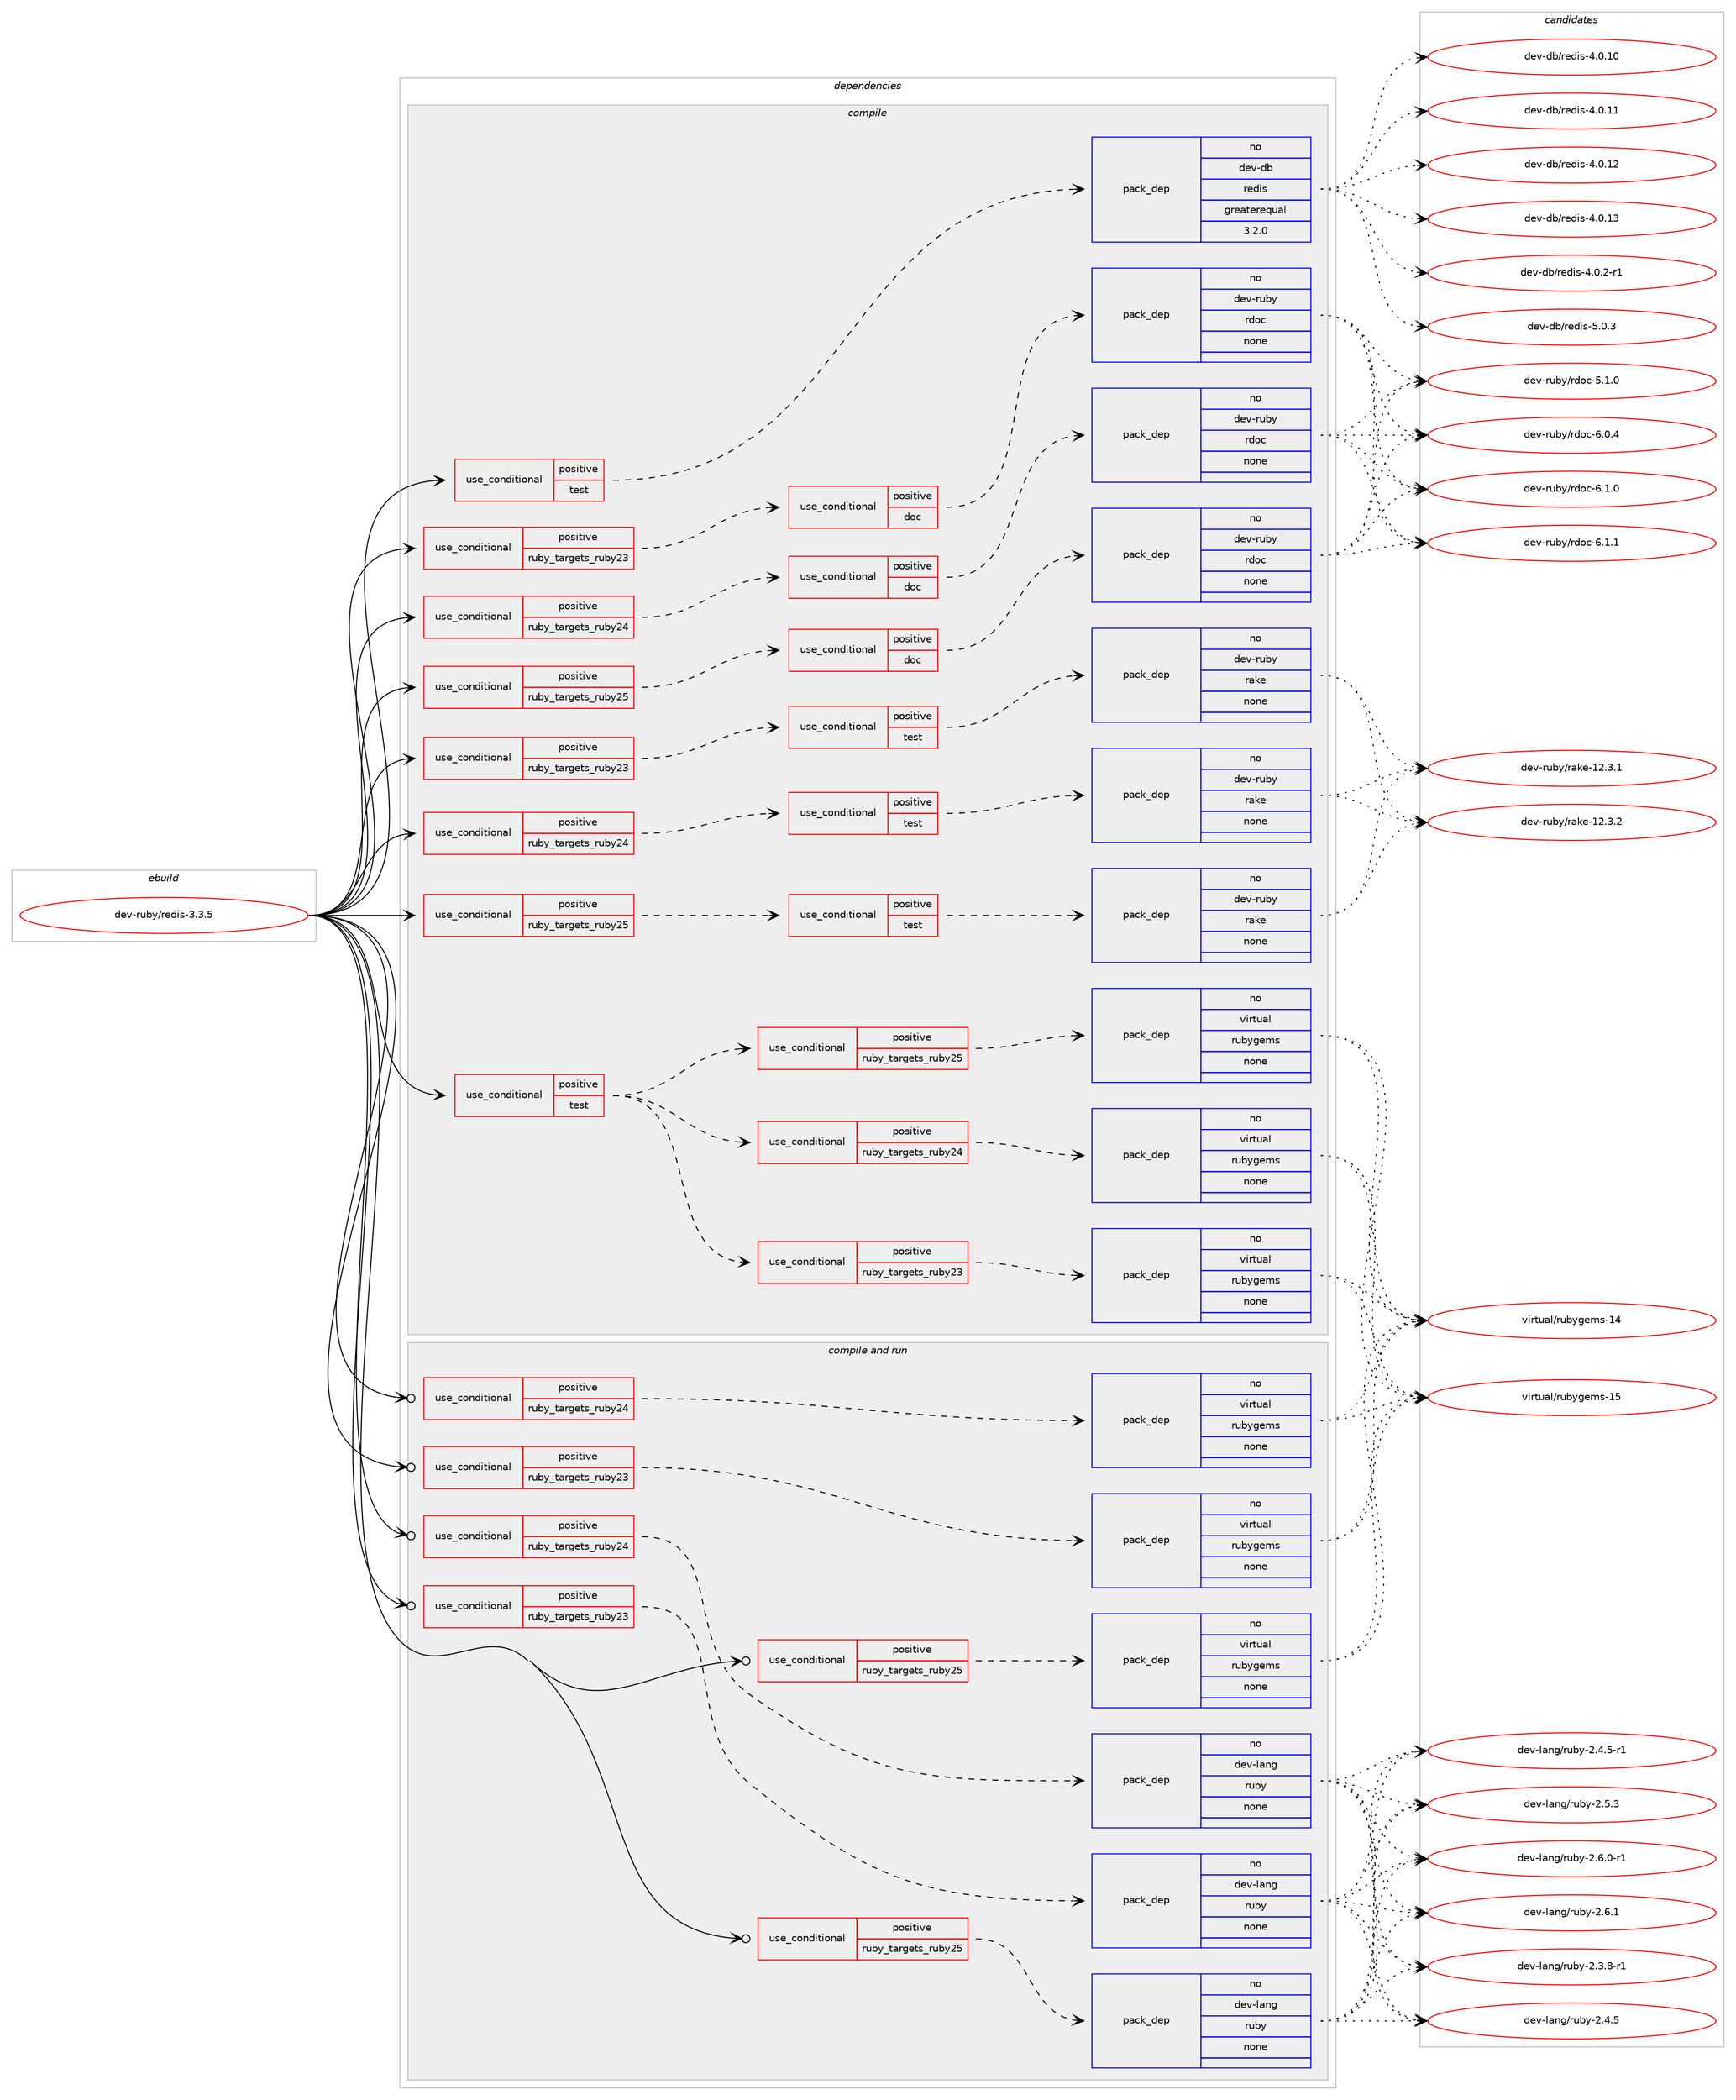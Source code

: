 digraph prolog {

# *************
# Graph options
# *************

newrank=true;
concentrate=true;
compound=true;
graph [rankdir=LR,fontname=Helvetica,fontsize=10,ranksep=1.5];#, ranksep=2.5, nodesep=0.2];
edge  [arrowhead=vee];
node  [fontname=Helvetica,fontsize=10];

# **********
# The ebuild
# **********

subgraph cluster_leftcol {
color=gray;
rank=same;
label=<<i>ebuild</i>>;
id [label="dev-ruby/redis-3.3.5", color=red, width=4, href="../dev-ruby/redis-3.3.5.svg"];
}

# ****************
# The dependencies
# ****************

subgraph cluster_midcol {
color=gray;
label=<<i>dependencies</i>>;
subgraph cluster_compile {
fillcolor="#eeeeee";
style=filled;
label=<<i>compile</i>>;
subgraph cond412384 {
dependency1517363 [label=<<TABLE BORDER="0" CELLBORDER="1" CELLSPACING="0" CELLPADDING="4"><TR><TD ROWSPAN="3" CELLPADDING="10">use_conditional</TD></TR><TR><TD>positive</TD></TR><TR><TD>ruby_targets_ruby23</TD></TR></TABLE>>, shape=none, color=red];
subgraph cond412385 {
dependency1517364 [label=<<TABLE BORDER="0" CELLBORDER="1" CELLSPACING="0" CELLPADDING="4"><TR><TD ROWSPAN="3" CELLPADDING="10">use_conditional</TD></TR><TR><TD>positive</TD></TR><TR><TD>doc</TD></TR></TABLE>>, shape=none, color=red];
subgraph pack1081473 {
dependency1517365 [label=<<TABLE BORDER="0" CELLBORDER="1" CELLSPACING="0" CELLPADDING="4" WIDTH="220"><TR><TD ROWSPAN="6" CELLPADDING="30">pack_dep</TD></TR><TR><TD WIDTH="110">no</TD></TR><TR><TD>dev-ruby</TD></TR><TR><TD>rdoc</TD></TR><TR><TD>none</TD></TR><TR><TD></TD></TR></TABLE>>, shape=none, color=blue];
}
dependency1517364:e -> dependency1517365:w [weight=20,style="dashed",arrowhead="vee"];
}
dependency1517363:e -> dependency1517364:w [weight=20,style="dashed",arrowhead="vee"];
}
id:e -> dependency1517363:w [weight=20,style="solid",arrowhead="vee"];
subgraph cond412386 {
dependency1517366 [label=<<TABLE BORDER="0" CELLBORDER="1" CELLSPACING="0" CELLPADDING="4"><TR><TD ROWSPAN="3" CELLPADDING="10">use_conditional</TD></TR><TR><TD>positive</TD></TR><TR><TD>ruby_targets_ruby23</TD></TR></TABLE>>, shape=none, color=red];
subgraph cond412387 {
dependency1517367 [label=<<TABLE BORDER="0" CELLBORDER="1" CELLSPACING="0" CELLPADDING="4"><TR><TD ROWSPAN="3" CELLPADDING="10">use_conditional</TD></TR><TR><TD>positive</TD></TR><TR><TD>test</TD></TR></TABLE>>, shape=none, color=red];
subgraph pack1081474 {
dependency1517368 [label=<<TABLE BORDER="0" CELLBORDER="1" CELLSPACING="0" CELLPADDING="4" WIDTH="220"><TR><TD ROWSPAN="6" CELLPADDING="30">pack_dep</TD></TR><TR><TD WIDTH="110">no</TD></TR><TR><TD>dev-ruby</TD></TR><TR><TD>rake</TD></TR><TR><TD>none</TD></TR><TR><TD></TD></TR></TABLE>>, shape=none, color=blue];
}
dependency1517367:e -> dependency1517368:w [weight=20,style="dashed",arrowhead="vee"];
}
dependency1517366:e -> dependency1517367:w [weight=20,style="dashed",arrowhead="vee"];
}
id:e -> dependency1517366:w [weight=20,style="solid",arrowhead="vee"];
subgraph cond412388 {
dependency1517369 [label=<<TABLE BORDER="0" CELLBORDER="1" CELLSPACING="0" CELLPADDING="4"><TR><TD ROWSPAN="3" CELLPADDING="10">use_conditional</TD></TR><TR><TD>positive</TD></TR><TR><TD>ruby_targets_ruby24</TD></TR></TABLE>>, shape=none, color=red];
subgraph cond412389 {
dependency1517370 [label=<<TABLE BORDER="0" CELLBORDER="1" CELLSPACING="0" CELLPADDING="4"><TR><TD ROWSPAN="3" CELLPADDING="10">use_conditional</TD></TR><TR><TD>positive</TD></TR><TR><TD>doc</TD></TR></TABLE>>, shape=none, color=red];
subgraph pack1081475 {
dependency1517371 [label=<<TABLE BORDER="0" CELLBORDER="1" CELLSPACING="0" CELLPADDING="4" WIDTH="220"><TR><TD ROWSPAN="6" CELLPADDING="30">pack_dep</TD></TR><TR><TD WIDTH="110">no</TD></TR><TR><TD>dev-ruby</TD></TR><TR><TD>rdoc</TD></TR><TR><TD>none</TD></TR><TR><TD></TD></TR></TABLE>>, shape=none, color=blue];
}
dependency1517370:e -> dependency1517371:w [weight=20,style="dashed",arrowhead="vee"];
}
dependency1517369:e -> dependency1517370:w [weight=20,style="dashed",arrowhead="vee"];
}
id:e -> dependency1517369:w [weight=20,style="solid",arrowhead="vee"];
subgraph cond412390 {
dependency1517372 [label=<<TABLE BORDER="0" CELLBORDER="1" CELLSPACING="0" CELLPADDING="4"><TR><TD ROWSPAN="3" CELLPADDING="10">use_conditional</TD></TR><TR><TD>positive</TD></TR><TR><TD>ruby_targets_ruby24</TD></TR></TABLE>>, shape=none, color=red];
subgraph cond412391 {
dependency1517373 [label=<<TABLE BORDER="0" CELLBORDER="1" CELLSPACING="0" CELLPADDING="4"><TR><TD ROWSPAN="3" CELLPADDING="10">use_conditional</TD></TR><TR><TD>positive</TD></TR><TR><TD>test</TD></TR></TABLE>>, shape=none, color=red];
subgraph pack1081476 {
dependency1517374 [label=<<TABLE BORDER="0" CELLBORDER="1" CELLSPACING="0" CELLPADDING="4" WIDTH="220"><TR><TD ROWSPAN="6" CELLPADDING="30">pack_dep</TD></TR><TR><TD WIDTH="110">no</TD></TR><TR><TD>dev-ruby</TD></TR><TR><TD>rake</TD></TR><TR><TD>none</TD></TR><TR><TD></TD></TR></TABLE>>, shape=none, color=blue];
}
dependency1517373:e -> dependency1517374:w [weight=20,style="dashed",arrowhead="vee"];
}
dependency1517372:e -> dependency1517373:w [weight=20,style="dashed",arrowhead="vee"];
}
id:e -> dependency1517372:w [weight=20,style="solid",arrowhead="vee"];
subgraph cond412392 {
dependency1517375 [label=<<TABLE BORDER="0" CELLBORDER="1" CELLSPACING="0" CELLPADDING="4"><TR><TD ROWSPAN="3" CELLPADDING="10">use_conditional</TD></TR><TR><TD>positive</TD></TR><TR><TD>ruby_targets_ruby25</TD></TR></TABLE>>, shape=none, color=red];
subgraph cond412393 {
dependency1517376 [label=<<TABLE BORDER="0" CELLBORDER="1" CELLSPACING="0" CELLPADDING="4"><TR><TD ROWSPAN="3" CELLPADDING="10">use_conditional</TD></TR><TR><TD>positive</TD></TR><TR><TD>doc</TD></TR></TABLE>>, shape=none, color=red];
subgraph pack1081477 {
dependency1517377 [label=<<TABLE BORDER="0" CELLBORDER="1" CELLSPACING="0" CELLPADDING="4" WIDTH="220"><TR><TD ROWSPAN="6" CELLPADDING="30">pack_dep</TD></TR><TR><TD WIDTH="110">no</TD></TR><TR><TD>dev-ruby</TD></TR><TR><TD>rdoc</TD></TR><TR><TD>none</TD></TR><TR><TD></TD></TR></TABLE>>, shape=none, color=blue];
}
dependency1517376:e -> dependency1517377:w [weight=20,style="dashed",arrowhead="vee"];
}
dependency1517375:e -> dependency1517376:w [weight=20,style="dashed",arrowhead="vee"];
}
id:e -> dependency1517375:w [weight=20,style="solid",arrowhead="vee"];
subgraph cond412394 {
dependency1517378 [label=<<TABLE BORDER="0" CELLBORDER="1" CELLSPACING="0" CELLPADDING="4"><TR><TD ROWSPAN="3" CELLPADDING="10">use_conditional</TD></TR><TR><TD>positive</TD></TR><TR><TD>ruby_targets_ruby25</TD></TR></TABLE>>, shape=none, color=red];
subgraph cond412395 {
dependency1517379 [label=<<TABLE BORDER="0" CELLBORDER="1" CELLSPACING="0" CELLPADDING="4"><TR><TD ROWSPAN="3" CELLPADDING="10">use_conditional</TD></TR><TR><TD>positive</TD></TR><TR><TD>test</TD></TR></TABLE>>, shape=none, color=red];
subgraph pack1081478 {
dependency1517380 [label=<<TABLE BORDER="0" CELLBORDER="1" CELLSPACING="0" CELLPADDING="4" WIDTH="220"><TR><TD ROWSPAN="6" CELLPADDING="30">pack_dep</TD></TR><TR><TD WIDTH="110">no</TD></TR><TR><TD>dev-ruby</TD></TR><TR><TD>rake</TD></TR><TR><TD>none</TD></TR><TR><TD></TD></TR></TABLE>>, shape=none, color=blue];
}
dependency1517379:e -> dependency1517380:w [weight=20,style="dashed",arrowhead="vee"];
}
dependency1517378:e -> dependency1517379:w [weight=20,style="dashed",arrowhead="vee"];
}
id:e -> dependency1517378:w [weight=20,style="solid",arrowhead="vee"];
subgraph cond412396 {
dependency1517381 [label=<<TABLE BORDER="0" CELLBORDER="1" CELLSPACING="0" CELLPADDING="4"><TR><TD ROWSPAN="3" CELLPADDING="10">use_conditional</TD></TR><TR><TD>positive</TD></TR><TR><TD>test</TD></TR></TABLE>>, shape=none, color=red];
subgraph cond412397 {
dependency1517382 [label=<<TABLE BORDER="0" CELLBORDER="1" CELLSPACING="0" CELLPADDING="4"><TR><TD ROWSPAN="3" CELLPADDING="10">use_conditional</TD></TR><TR><TD>positive</TD></TR><TR><TD>ruby_targets_ruby23</TD></TR></TABLE>>, shape=none, color=red];
subgraph pack1081479 {
dependency1517383 [label=<<TABLE BORDER="0" CELLBORDER="1" CELLSPACING="0" CELLPADDING="4" WIDTH="220"><TR><TD ROWSPAN="6" CELLPADDING="30">pack_dep</TD></TR><TR><TD WIDTH="110">no</TD></TR><TR><TD>virtual</TD></TR><TR><TD>rubygems</TD></TR><TR><TD>none</TD></TR><TR><TD></TD></TR></TABLE>>, shape=none, color=blue];
}
dependency1517382:e -> dependency1517383:w [weight=20,style="dashed",arrowhead="vee"];
}
dependency1517381:e -> dependency1517382:w [weight=20,style="dashed",arrowhead="vee"];
subgraph cond412398 {
dependency1517384 [label=<<TABLE BORDER="0" CELLBORDER="1" CELLSPACING="0" CELLPADDING="4"><TR><TD ROWSPAN="3" CELLPADDING="10">use_conditional</TD></TR><TR><TD>positive</TD></TR><TR><TD>ruby_targets_ruby24</TD></TR></TABLE>>, shape=none, color=red];
subgraph pack1081480 {
dependency1517385 [label=<<TABLE BORDER="0" CELLBORDER="1" CELLSPACING="0" CELLPADDING="4" WIDTH="220"><TR><TD ROWSPAN="6" CELLPADDING="30">pack_dep</TD></TR><TR><TD WIDTH="110">no</TD></TR><TR><TD>virtual</TD></TR><TR><TD>rubygems</TD></TR><TR><TD>none</TD></TR><TR><TD></TD></TR></TABLE>>, shape=none, color=blue];
}
dependency1517384:e -> dependency1517385:w [weight=20,style="dashed",arrowhead="vee"];
}
dependency1517381:e -> dependency1517384:w [weight=20,style="dashed",arrowhead="vee"];
subgraph cond412399 {
dependency1517386 [label=<<TABLE BORDER="0" CELLBORDER="1" CELLSPACING="0" CELLPADDING="4"><TR><TD ROWSPAN="3" CELLPADDING="10">use_conditional</TD></TR><TR><TD>positive</TD></TR><TR><TD>ruby_targets_ruby25</TD></TR></TABLE>>, shape=none, color=red];
subgraph pack1081481 {
dependency1517387 [label=<<TABLE BORDER="0" CELLBORDER="1" CELLSPACING="0" CELLPADDING="4" WIDTH="220"><TR><TD ROWSPAN="6" CELLPADDING="30">pack_dep</TD></TR><TR><TD WIDTH="110">no</TD></TR><TR><TD>virtual</TD></TR><TR><TD>rubygems</TD></TR><TR><TD>none</TD></TR><TR><TD></TD></TR></TABLE>>, shape=none, color=blue];
}
dependency1517386:e -> dependency1517387:w [weight=20,style="dashed",arrowhead="vee"];
}
dependency1517381:e -> dependency1517386:w [weight=20,style="dashed",arrowhead="vee"];
}
id:e -> dependency1517381:w [weight=20,style="solid",arrowhead="vee"];
subgraph cond412400 {
dependency1517388 [label=<<TABLE BORDER="0" CELLBORDER="1" CELLSPACING="0" CELLPADDING="4"><TR><TD ROWSPAN="3" CELLPADDING="10">use_conditional</TD></TR><TR><TD>positive</TD></TR><TR><TD>test</TD></TR></TABLE>>, shape=none, color=red];
subgraph pack1081482 {
dependency1517389 [label=<<TABLE BORDER="0" CELLBORDER="1" CELLSPACING="0" CELLPADDING="4" WIDTH="220"><TR><TD ROWSPAN="6" CELLPADDING="30">pack_dep</TD></TR><TR><TD WIDTH="110">no</TD></TR><TR><TD>dev-db</TD></TR><TR><TD>redis</TD></TR><TR><TD>greaterequal</TD></TR><TR><TD>3.2.0</TD></TR></TABLE>>, shape=none, color=blue];
}
dependency1517388:e -> dependency1517389:w [weight=20,style="dashed",arrowhead="vee"];
}
id:e -> dependency1517388:w [weight=20,style="solid",arrowhead="vee"];
}
subgraph cluster_compileandrun {
fillcolor="#eeeeee";
style=filled;
label=<<i>compile and run</i>>;
subgraph cond412401 {
dependency1517390 [label=<<TABLE BORDER="0" CELLBORDER="1" CELLSPACING="0" CELLPADDING="4"><TR><TD ROWSPAN="3" CELLPADDING="10">use_conditional</TD></TR><TR><TD>positive</TD></TR><TR><TD>ruby_targets_ruby23</TD></TR></TABLE>>, shape=none, color=red];
subgraph pack1081483 {
dependency1517391 [label=<<TABLE BORDER="0" CELLBORDER="1" CELLSPACING="0" CELLPADDING="4" WIDTH="220"><TR><TD ROWSPAN="6" CELLPADDING="30">pack_dep</TD></TR><TR><TD WIDTH="110">no</TD></TR><TR><TD>dev-lang</TD></TR><TR><TD>ruby</TD></TR><TR><TD>none</TD></TR><TR><TD></TD></TR></TABLE>>, shape=none, color=blue];
}
dependency1517390:e -> dependency1517391:w [weight=20,style="dashed",arrowhead="vee"];
}
id:e -> dependency1517390:w [weight=20,style="solid",arrowhead="odotvee"];
subgraph cond412402 {
dependency1517392 [label=<<TABLE BORDER="0" CELLBORDER="1" CELLSPACING="0" CELLPADDING="4"><TR><TD ROWSPAN="3" CELLPADDING="10">use_conditional</TD></TR><TR><TD>positive</TD></TR><TR><TD>ruby_targets_ruby23</TD></TR></TABLE>>, shape=none, color=red];
subgraph pack1081484 {
dependency1517393 [label=<<TABLE BORDER="0" CELLBORDER="1" CELLSPACING="0" CELLPADDING="4" WIDTH="220"><TR><TD ROWSPAN="6" CELLPADDING="30">pack_dep</TD></TR><TR><TD WIDTH="110">no</TD></TR><TR><TD>virtual</TD></TR><TR><TD>rubygems</TD></TR><TR><TD>none</TD></TR><TR><TD></TD></TR></TABLE>>, shape=none, color=blue];
}
dependency1517392:e -> dependency1517393:w [weight=20,style="dashed",arrowhead="vee"];
}
id:e -> dependency1517392:w [weight=20,style="solid",arrowhead="odotvee"];
subgraph cond412403 {
dependency1517394 [label=<<TABLE BORDER="0" CELLBORDER="1" CELLSPACING="0" CELLPADDING="4"><TR><TD ROWSPAN="3" CELLPADDING="10">use_conditional</TD></TR><TR><TD>positive</TD></TR><TR><TD>ruby_targets_ruby24</TD></TR></TABLE>>, shape=none, color=red];
subgraph pack1081485 {
dependency1517395 [label=<<TABLE BORDER="0" CELLBORDER="1" CELLSPACING="0" CELLPADDING="4" WIDTH="220"><TR><TD ROWSPAN="6" CELLPADDING="30">pack_dep</TD></TR><TR><TD WIDTH="110">no</TD></TR><TR><TD>dev-lang</TD></TR><TR><TD>ruby</TD></TR><TR><TD>none</TD></TR><TR><TD></TD></TR></TABLE>>, shape=none, color=blue];
}
dependency1517394:e -> dependency1517395:w [weight=20,style="dashed",arrowhead="vee"];
}
id:e -> dependency1517394:w [weight=20,style="solid",arrowhead="odotvee"];
subgraph cond412404 {
dependency1517396 [label=<<TABLE BORDER="0" CELLBORDER="1" CELLSPACING="0" CELLPADDING="4"><TR><TD ROWSPAN="3" CELLPADDING="10">use_conditional</TD></TR><TR><TD>positive</TD></TR><TR><TD>ruby_targets_ruby24</TD></TR></TABLE>>, shape=none, color=red];
subgraph pack1081486 {
dependency1517397 [label=<<TABLE BORDER="0" CELLBORDER="1" CELLSPACING="0" CELLPADDING="4" WIDTH="220"><TR><TD ROWSPAN="6" CELLPADDING="30">pack_dep</TD></TR><TR><TD WIDTH="110">no</TD></TR><TR><TD>virtual</TD></TR><TR><TD>rubygems</TD></TR><TR><TD>none</TD></TR><TR><TD></TD></TR></TABLE>>, shape=none, color=blue];
}
dependency1517396:e -> dependency1517397:w [weight=20,style="dashed",arrowhead="vee"];
}
id:e -> dependency1517396:w [weight=20,style="solid",arrowhead="odotvee"];
subgraph cond412405 {
dependency1517398 [label=<<TABLE BORDER="0" CELLBORDER="1" CELLSPACING="0" CELLPADDING="4"><TR><TD ROWSPAN="3" CELLPADDING="10">use_conditional</TD></TR><TR><TD>positive</TD></TR><TR><TD>ruby_targets_ruby25</TD></TR></TABLE>>, shape=none, color=red];
subgraph pack1081487 {
dependency1517399 [label=<<TABLE BORDER="0" CELLBORDER="1" CELLSPACING="0" CELLPADDING="4" WIDTH="220"><TR><TD ROWSPAN="6" CELLPADDING="30">pack_dep</TD></TR><TR><TD WIDTH="110">no</TD></TR><TR><TD>dev-lang</TD></TR><TR><TD>ruby</TD></TR><TR><TD>none</TD></TR><TR><TD></TD></TR></TABLE>>, shape=none, color=blue];
}
dependency1517398:e -> dependency1517399:w [weight=20,style="dashed",arrowhead="vee"];
}
id:e -> dependency1517398:w [weight=20,style="solid",arrowhead="odotvee"];
subgraph cond412406 {
dependency1517400 [label=<<TABLE BORDER="0" CELLBORDER="1" CELLSPACING="0" CELLPADDING="4"><TR><TD ROWSPAN="3" CELLPADDING="10">use_conditional</TD></TR><TR><TD>positive</TD></TR><TR><TD>ruby_targets_ruby25</TD></TR></TABLE>>, shape=none, color=red];
subgraph pack1081488 {
dependency1517401 [label=<<TABLE BORDER="0" CELLBORDER="1" CELLSPACING="0" CELLPADDING="4" WIDTH="220"><TR><TD ROWSPAN="6" CELLPADDING="30">pack_dep</TD></TR><TR><TD WIDTH="110">no</TD></TR><TR><TD>virtual</TD></TR><TR><TD>rubygems</TD></TR><TR><TD>none</TD></TR><TR><TD></TD></TR></TABLE>>, shape=none, color=blue];
}
dependency1517400:e -> dependency1517401:w [weight=20,style="dashed",arrowhead="vee"];
}
id:e -> dependency1517400:w [weight=20,style="solid",arrowhead="odotvee"];
}
subgraph cluster_run {
fillcolor="#eeeeee";
style=filled;
label=<<i>run</i>>;
}
}

# **************
# The candidates
# **************

subgraph cluster_choices {
rank=same;
color=gray;
label=<<i>candidates</i>>;

subgraph choice1081473 {
color=black;
nodesep=1;
choice10010111845114117981214711410011199455346494648 [label="dev-ruby/rdoc-5.1.0", color=red, width=4,href="../dev-ruby/rdoc-5.1.0.svg"];
choice10010111845114117981214711410011199455446484652 [label="dev-ruby/rdoc-6.0.4", color=red, width=4,href="../dev-ruby/rdoc-6.0.4.svg"];
choice10010111845114117981214711410011199455446494648 [label="dev-ruby/rdoc-6.1.0", color=red, width=4,href="../dev-ruby/rdoc-6.1.0.svg"];
choice10010111845114117981214711410011199455446494649 [label="dev-ruby/rdoc-6.1.1", color=red, width=4,href="../dev-ruby/rdoc-6.1.1.svg"];
dependency1517365:e -> choice10010111845114117981214711410011199455346494648:w [style=dotted,weight="100"];
dependency1517365:e -> choice10010111845114117981214711410011199455446484652:w [style=dotted,weight="100"];
dependency1517365:e -> choice10010111845114117981214711410011199455446494648:w [style=dotted,weight="100"];
dependency1517365:e -> choice10010111845114117981214711410011199455446494649:w [style=dotted,weight="100"];
}
subgraph choice1081474 {
color=black;
nodesep=1;
choice1001011184511411798121471149710710145495046514649 [label="dev-ruby/rake-12.3.1", color=red, width=4,href="../dev-ruby/rake-12.3.1.svg"];
choice1001011184511411798121471149710710145495046514650 [label="dev-ruby/rake-12.3.2", color=red, width=4,href="../dev-ruby/rake-12.3.2.svg"];
dependency1517368:e -> choice1001011184511411798121471149710710145495046514649:w [style=dotted,weight="100"];
dependency1517368:e -> choice1001011184511411798121471149710710145495046514650:w [style=dotted,weight="100"];
}
subgraph choice1081475 {
color=black;
nodesep=1;
choice10010111845114117981214711410011199455346494648 [label="dev-ruby/rdoc-5.1.0", color=red, width=4,href="../dev-ruby/rdoc-5.1.0.svg"];
choice10010111845114117981214711410011199455446484652 [label="dev-ruby/rdoc-6.0.4", color=red, width=4,href="../dev-ruby/rdoc-6.0.4.svg"];
choice10010111845114117981214711410011199455446494648 [label="dev-ruby/rdoc-6.1.0", color=red, width=4,href="../dev-ruby/rdoc-6.1.0.svg"];
choice10010111845114117981214711410011199455446494649 [label="dev-ruby/rdoc-6.1.1", color=red, width=4,href="../dev-ruby/rdoc-6.1.1.svg"];
dependency1517371:e -> choice10010111845114117981214711410011199455346494648:w [style=dotted,weight="100"];
dependency1517371:e -> choice10010111845114117981214711410011199455446484652:w [style=dotted,weight="100"];
dependency1517371:e -> choice10010111845114117981214711410011199455446494648:w [style=dotted,weight="100"];
dependency1517371:e -> choice10010111845114117981214711410011199455446494649:w [style=dotted,weight="100"];
}
subgraph choice1081476 {
color=black;
nodesep=1;
choice1001011184511411798121471149710710145495046514649 [label="dev-ruby/rake-12.3.1", color=red, width=4,href="../dev-ruby/rake-12.3.1.svg"];
choice1001011184511411798121471149710710145495046514650 [label="dev-ruby/rake-12.3.2", color=red, width=4,href="../dev-ruby/rake-12.3.2.svg"];
dependency1517374:e -> choice1001011184511411798121471149710710145495046514649:w [style=dotted,weight="100"];
dependency1517374:e -> choice1001011184511411798121471149710710145495046514650:w [style=dotted,weight="100"];
}
subgraph choice1081477 {
color=black;
nodesep=1;
choice10010111845114117981214711410011199455346494648 [label="dev-ruby/rdoc-5.1.0", color=red, width=4,href="../dev-ruby/rdoc-5.1.0.svg"];
choice10010111845114117981214711410011199455446484652 [label="dev-ruby/rdoc-6.0.4", color=red, width=4,href="../dev-ruby/rdoc-6.0.4.svg"];
choice10010111845114117981214711410011199455446494648 [label="dev-ruby/rdoc-6.1.0", color=red, width=4,href="../dev-ruby/rdoc-6.1.0.svg"];
choice10010111845114117981214711410011199455446494649 [label="dev-ruby/rdoc-6.1.1", color=red, width=4,href="../dev-ruby/rdoc-6.1.1.svg"];
dependency1517377:e -> choice10010111845114117981214711410011199455346494648:w [style=dotted,weight="100"];
dependency1517377:e -> choice10010111845114117981214711410011199455446484652:w [style=dotted,weight="100"];
dependency1517377:e -> choice10010111845114117981214711410011199455446494648:w [style=dotted,weight="100"];
dependency1517377:e -> choice10010111845114117981214711410011199455446494649:w [style=dotted,weight="100"];
}
subgraph choice1081478 {
color=black;
nodesep=1;
choice1001011184511411798121471149710710145495046514649 [label="dev-ruby/rake-12.3.1", color=red, width=4,href="../dev-ruby/rake-12.3.1.svg"];
choice1001011184511411798121471149710710145495046514650 [label="dev-ruby/rake-12.3.2", color=red, width=4,href="../dev-ruby/rake-12.3.2.svg"];
dependency1517380:e -> choice1001011184511411798121471149710710145495046514649:w [style=dotted,weight="100"];
dependency1517380:e -> choice1001011184511411798121471149710710145495046514650:w [style=dotted,weight="100"];
}
subgraph choice1081479 {
color=black;
nodesep=1;
choice118105114116117971084711411798121103101109115454952 [label="virtual/rubygems-14", color=red, width=4,href="../virtual/rubygems-14.svg"];
choice118105114116117971084711411798121103101109115454953 [label="virtual/rubygems-15", color=red, width=4,href="../virtual/rubygems-15.svg"];
dependency1517383:e -> choice118105114116117971084711411798121103101109115454952:w [style=dotted,weight="100"];
dependency1517383:e -> choice118105114116117971084711411798121103101109115454953:w [style=dotted,weight="100"];
}
subgraph choice1081480 {
color=black;
nodesep=1;
choice118105114116117971084711411798121103101109115454952 [label="virtual/rubygems-14", color=red, width=4,href="../virtual/rubygems-14.svg"];
choice118105114116117971084711411798121103101109115454953 [label="virtual/rubygems-15", color=red, width=4,href="../virtual/rubygems-15.svg"];
dependency1517385:e -> choice118105114116117971084711411798121103101109115454952:w [style=dotted,weight="100"];
dependency1517385:e -> choice118105114116117971084711411798121103101109115454953:w [style=dotted,weight="100"];
}
subgraph choice1081481 {
color=black;
nodesep=1;
choice118105114116117971084711411798121103101109115454952 [label="virtual/rubygems-14", color=red, width=4,href="../virtual/rubygems-14.svg"];
choice118105114116117971084711411798121103101109115454953 [label="virtual/rubygems-15", color=red, width=4,href="../virtual/rubygems-15.svg"];
dependency1517387:e -> choice118105114116117971084711411798121103101109115454952:w [style=dotted,weight="100"];
dependency1517387:e -> choice118105114116117971084711411798121103101109115454953:w [style=dotted,weight="100"];
}
subgraph choice1081482 {
color=black;
nodesep=1;
choice10010111845100984711410110010511545524648464948 [label="dev-db/redis-4.0.10", color=red, width=4,href="../dev-db/redis-4.0.10.svg"];
choice10010111845100984711410110010511545524648464949 [label="dev-db/redis-4.0.11", color=red, width=4,href="../dev-db/redis-4.0.11.svg"];
choice10010111845100984711410110010511545524648464950 [label="dev-db/redis-4.0.12", color=red, width=4,href="../dev-db/redis-4.0.12.svg"];
choice10010111845100984711410110010511545524648464951 [label="dev-db/redis-4.0.13", color=red, width=4,href="../dev-db/redis-4.0.13.svg"];
choice1001011184510098471141011001051154552464846504511449 [label="dev-db/redis-4.0.2-r1", color=red, width=4,href="../dev-db/redis-4.0.2-r1.svg"];
choice100101118451009847114101100105115455346484651 [label="dev-db/redis-5.0.3", color=red, width=4,href="../dev-db/redis-5.0.3.svg"];
dependency1517389:e -> choice10010111845100984711410110010511545524648464948:w [style=dotted,weight="100"];
dependency1517389:e -> choice10010111845100984711410110010511545524648464949:w [style=dotted,weight="100"];
dependency1517389:e -> choice10010111845100984711410110010511545524648464950:w [style=dotted,weight="100"];
dependency1517389:e -> choice10010111845100984711410110010511545524648464951:w [style=dotted,weight="100"];
dependency1517389:e -> choice1001011184510098471141011001051154552464846504511449:w [style=dotted,weight="100"];
dependency1517389:e -> choice100101118451009847114101100105115455346484651:w [style=dotted,weight="100"];
}
subgraph choice1081483 {
color=black;
nodesep=1;
choice100101118451089711010347114117981214550465146564511449 [label="dev-lang/ruby-2.3.8-r1", color=red, width=4,href="../dev-lang/ruby-2.3.8-r1.svg"];
choice10010111845108971101034711411798121455046524653 [label="dev-lang/ruby-2.4.5", color=red, width=4,href="../dev-lang/ruby-2.4.5.svg"];
choice100101118451089711010347114117981214550465246534511449 [label="dev-lang/ruby-2.4.5-r1", color=red, width=4,href="../dev-lang/ruby-2.4.5-r1.svg"];
choice10010111845108971101034711411798121455046534651 [label="dev-lang/ruby-2.5.3", color=red, width=4,href="../dev-lang/ruby-2.5.3.svg"];
choice100101118451089711010347114117981214550465446484511449 [label="dev-lang/ruby-2.6.0-r1", color=red, width=4,href="../dev-lang/ruby-2.6.0-r1.svg"];
choice10010111845108971101034711411798121455046544649 [label="dev-lang/ruby-2.6.1", color=red, width=4,href="../dev-lang/ruby-2.6.1.svg"];
dependency1517391:e -> choice100101118451089711010347114117981214550465146564511449:w [style=dotted,weight="100"];
dependency1517391:e -> choice10010111845108971101034711411798121455046524653:w [style=dotted,weight="100"];
dependency1517391:e -> choice100101118451089711010347114117981214550465246534511449:w [style=dotted,weight="100"];
dependency1517391:e -> choice10010111845108971101034711411798121455046534651:w [style=dotted,weight="100"];
dependency1517391:e -> choice100101118451089711010347114117981214550465446484511449:w [style=dotted,weight="100"];
dependency1517391:e -> choice10010111845108971101034711411798121455046544649:w [style=dotted,weight="100"];
}
subgraph choice1081484 {
color=black;
nodesep=1;
choice118105114116117971084711411798121103101109115454952 [label="virtual/rubygems-14", color=red, width=4,href="../virtual/rubygems-14.svg"];
choice118105114116117971084711411798121103101109115454953 [label="virtual/rubygems-15", color=red, width=4,href="../virtual/rubygems-15.svg"];
dependency1517393:e -> choice118105114116117971084711411798121103101109115454952:w [style=dotted,weight="100"];
dependency1517393:e -> choice118105114116117971084711411798121103101109115454953:w [style=dotted,weight="100"];
}
subgraph choice1081485 {
color=black;
nodesep=1;
choice100101118451089711010347114117981214550465146564511449 [label="dev-lang/ruby-2.3.8-r1", color=red, width=4,href="../dev-lang/ruby-2.3.8-r1.svg"];
choice10010111845108971101034711411798121455046524653 [label="dev-lang/ruby-2.4.5", color=red, width=4,href="../dev-lang/ruby-2.4.5.svg"];
choice100101118451089711010347114117981214550465246534511449 [label="dev-lang/ruby-2.4.5-r1", color=red, width=4,href="../dev-lang/ruby-2.4.5-r1.svg"];
choice10010111845108971101034711411798121455046534651 [label="dev-lang/ruby-2.5.3", color=red, width=4,href="../dev-lang/ruby-2.5.3.svg"];
choice100101118451089711010347114117981214550465446484511449 [label="dev-lang/ruby-2.6.0-r1", color=red, width=4,href="../dev-lang/ruby-2.6.0-r1.svg"];
choice10010111845108971101034711411798121455046544649 [label="dev-lang/ruby-2.6.1", color=red, width=4,href="../dev-lang/ruby-2.6.1.svg"];
dependency1517395:e -> choice100101118451089711010347114117981214550465146564511449:w [style=dotted,weight="100"];
dependency1517395:e -> choice10010111845108971101034711411798121455046524653:w [style=dotted,weight="100"];
dependency1517395:e -> choice100101118451089711010347114117981214550465246534511449:w [style=dotted,weight="100"];
dependency1517395:e -> choice10010111845108971101034711411798121455046534651:w [style=dotted,weight="100"];
dependency1517395:e -> choice100101118451089711010347114117981214550465446484511449:w [style=dotted,weight="100"];
dependency1517395:e -> choice10010111845108971101034711411798121455046544649:w [style=dotted,weight="100"];
}
subgraph choice1081486 {
color=black;
nodesep=1;
choice118105114116117971084711411798121103101109115454952 [label="virtual/rubygems-14", color=red, width=4,href="../virtual/rubygems-14.svg"];
choice118105114116117971084711411798121103101109115454953 [label="virtual/rubygems-15", color=red, width=4,href="../virtual/rubygems-15.svg"];
dependency1517397:e -> choice118105114116117971084711411798121103101109115454952:w [style=dotted,weight="100"];
dependency1517397:e -> choice118105114116117971084711411798121103101109115454953:w [style=dotted,weight="100"];
}
subgraph choice1081487 {
color=black;
nodesep=1;
choice100101118451089711010347114117981214550465146564511449 [label="dev-lang/ruby-2.3.8-r1", color=red, width=4,href="../dev-lang/ruby-2.3.8-r1.svg"];
choice10010111845108971101034711411798121455046524653 [label="dev-lang/ruby-2.4.5", color=red, width=4,href="../dev-lang/ruby-2.4.5.svg"];
choice100101118451089711010347114117981214550465246534511449 [label="dev-lang/ruby-2.4.5-r1", color=red, width=4,href="../dev-lang/ruby-2.4.5-r1.svg"];
choice10010111845108971101034711411798121455046534651 [label="dev-lang/ruby-2.5.3", color=red, width=4,href="../dev-lang/ruby-2.5.3.svg"];
choice100101118451089711010347114117981214550465446484511449 [label="dev-lang/ruby-2.6.0-r1", color=red, width=4,href="../dev-lang/ruby-2.6.0-r1.svg"];
choice10010111845108971101034711411798121455046544649 [label="dev-lang/ruby-2.6.1", color=red, width=4,href="../dev-lang/ruby-2.6.1.svg"];
dependency1517399:e -> choice100101118451089711010347114117981214550465146564511449:w [style=dotted,weight="100"];
dependency1517399:e -> choice10010111845108971101034711411798121455046524653:w [style=dotted,weight="100"];
dependency1517399:e -> choice100101118451089711010347114117981214550465246534511449:w [style=dotted,weight="100"];
dependency1517399:e -> choice10010111845108971101034711411798121455046534651:w [style=dotted,weight="100"];
dependency1517399:e -> choice100101118451089711010347114117981214550465446484511449:w [style=dotted,weight="100"];
dependency1517399:e -> choice10010111845108971101034711411798121455046544649:w [style=dotted,weight="100"];
}
subgraph choice1081488 {
color=black;
nodesep=1;
choice118105114116117971084711411798121103101109115454952 [label="virtual/rubygems-14", color=red, width=4,href="../virtual/rubygems-14.svg"];
choice118105114116117971084711411798121103101109115454953 [label="virtual/rubygems-15", color=red, width=4,href="../virtual/rubygems-15.svg"];
dependency1517401:e -> choice118105114116117971084711411798121103101109115454952:w [style=dotted,weight="100"];
dependency1517401:e -> choice118105114116117971084711411798121103101109115454953:w [style=dotted,weight="100"];
}
}

}
